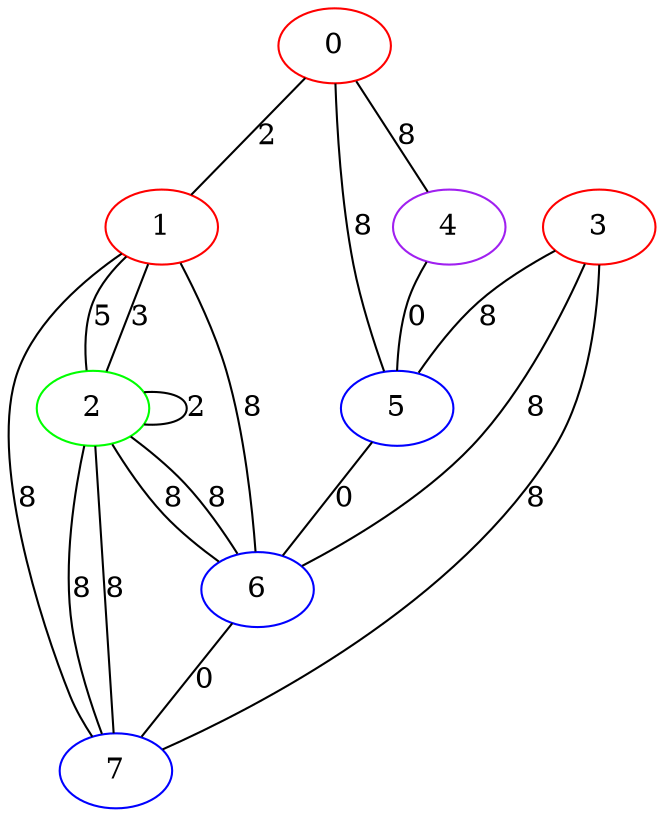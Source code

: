 graph "" {
0 [color=red, weight=1];
1 [color=red, weight=1];
2 [color=green, weight=2];
3 [color=red, weight=1];
4 [color=purple, weight=4];
5 [color=blue, weight=3];
6 [color=blue, weight=3];
7 [color=blue, weight=3];
0 -- 1  [key=0, label=2];
0 -- 4  [key=0, label=8];
0 -- 5  [key=0, label=8];
1 -- 2  [key=0, label=3];
1 -- 2  [key=1, label=5];
1 -- 6  [key=0, label=8];
1 -- 7  [key=0, label=8];
2 -- 2  [key=0, label=2];
2 -- 6  [key=0, label=8];
2 -- 6  [key=1, label=8];
2 -- 7  [key=0, label=8];
2 -- 7  [key=1, label=8];
3 -- 5  [key=0, label=8];
3 -- 6  [key=0, label=8];
3 -- 7  [key=0, label=8];
4 -- 5  [key=0, label=0];
5 -- 6  [key=0, label=0];
6 -- 7  [key=0, label=0];
}
